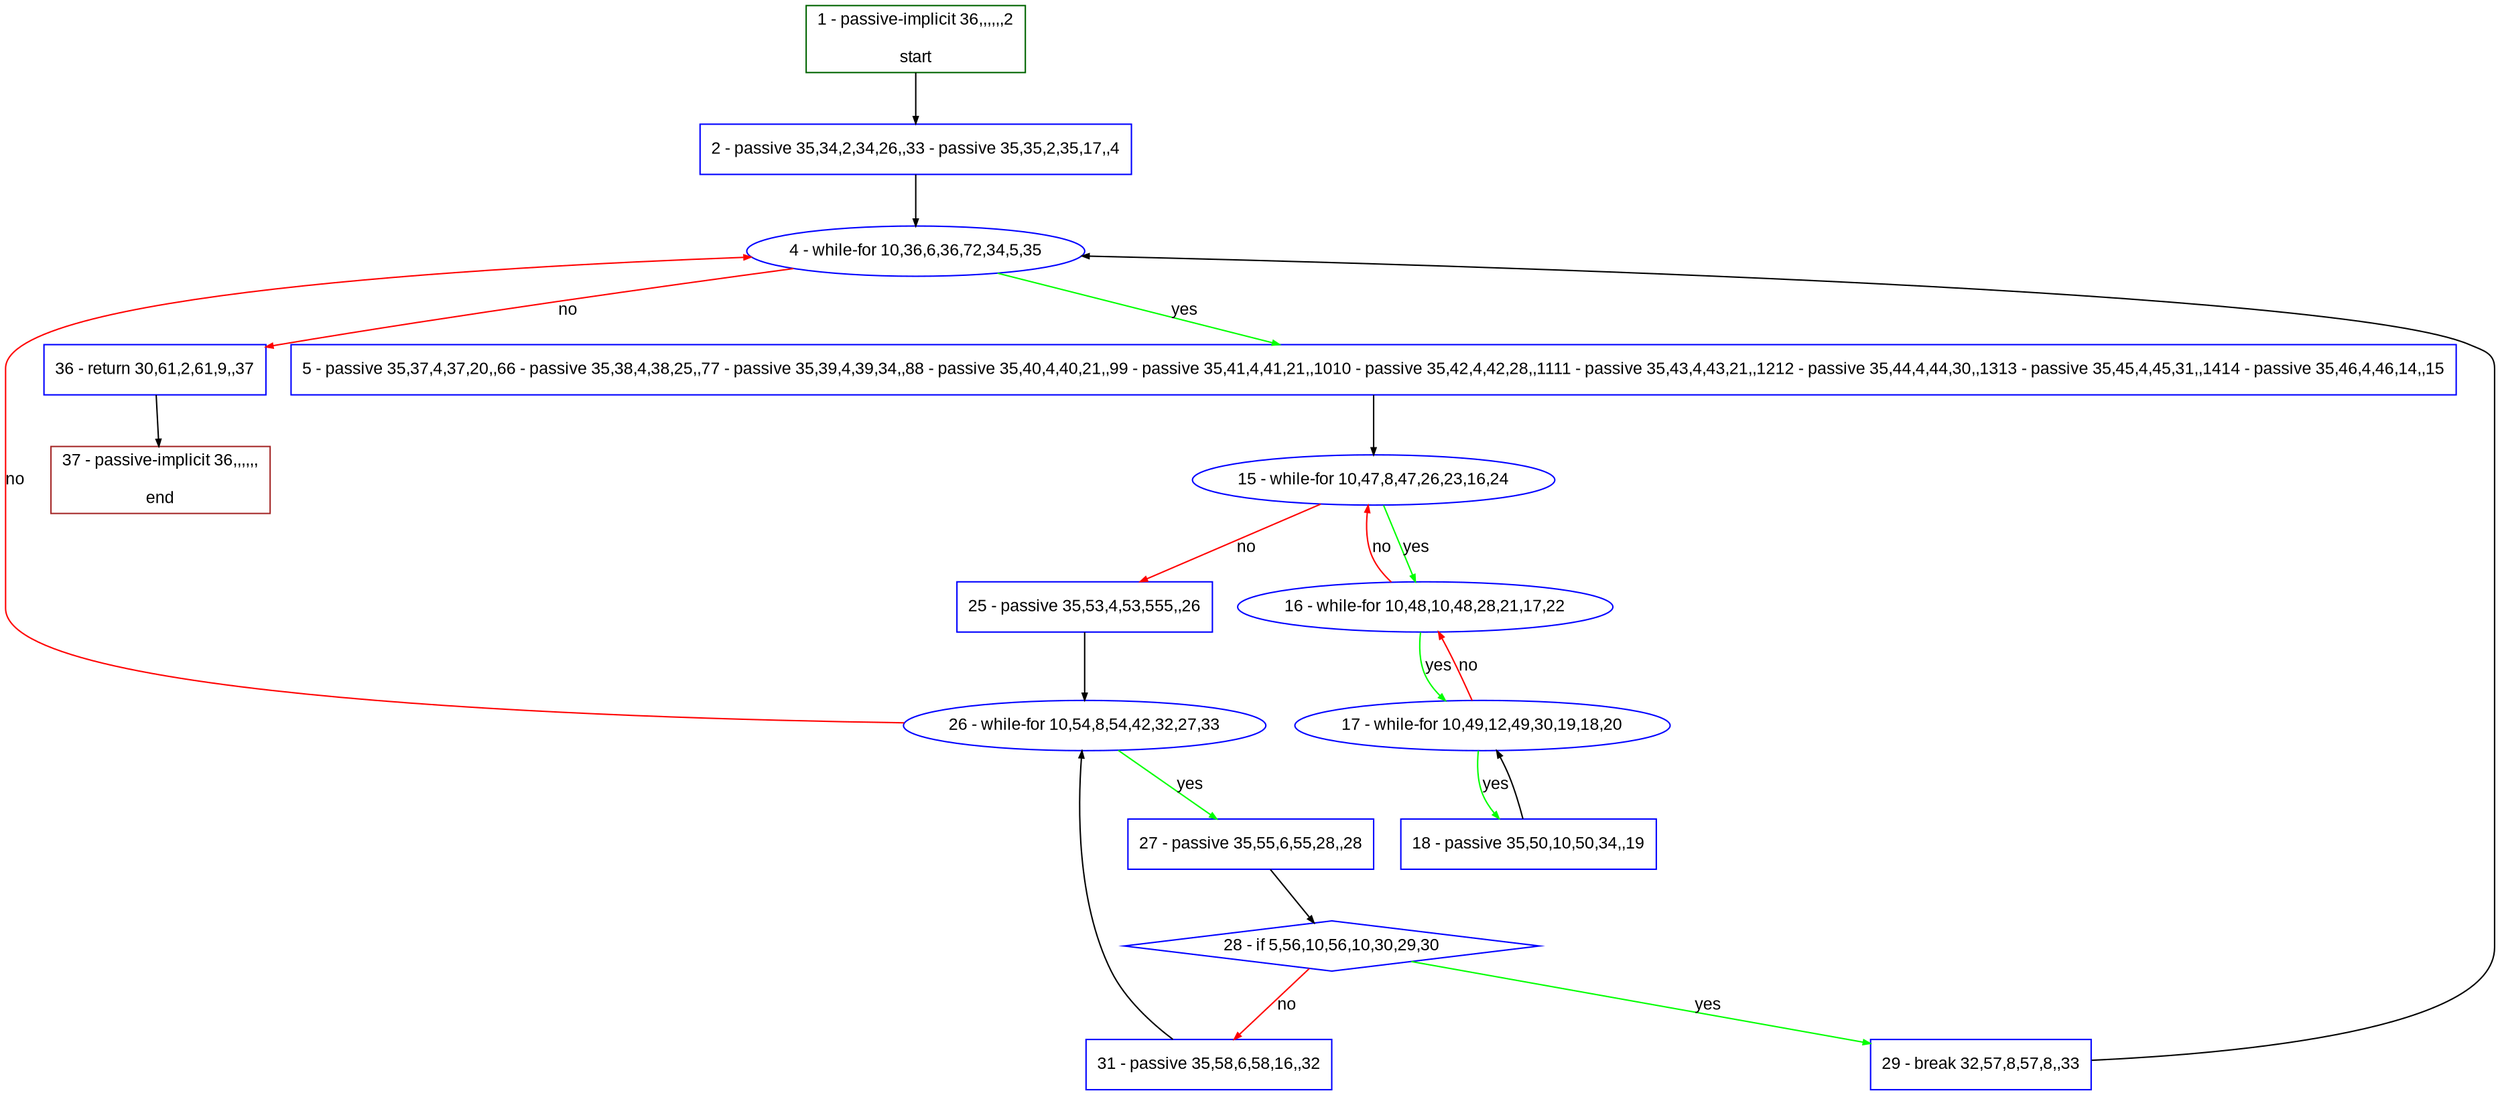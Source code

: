 digraph "" {
  graph [pack="true", label="", fontsize="12", packmode="clust", fontname="Arial", fillcolor="#FFFFCC", bgcolor="white", style="rounded,filled", compound="true"];
  node [node_initialized="no", label="", color="grey", fontsize="12", fillcolor="white", fontname="Arial", style="filled", shape="rectangle", compound="true", fixedsize="false"];
  edge [fontcolor="black", arrowhead="normal", arrowtail="none", arrowsize="0.5", ltail="", label="", color="black", fontsize="12", lhead="", fontname="Arial", dir="forward", compound="true"];
  __N1 [label="2 - passive 35,34,2,34,26,,33 - passive 35,35,2,35,17,,4", color="#0000ff", fillcolor="#ffffff", style="filled", shape="box"];
  __N2 [label="1 - passive-implicit 36,,,,,,2\n\nstart", color="#006400", fillcolor="#ffffff", style="filled", shape="box"];
  __N3 [label="4 - while-for 10,36,6,36,72,34,5,35", color="#0000ff", fillcolor="#ffffff", style="filled", shape="oval"];
  __N4 [label="5 - passive 35,37,4,37,20,,66 - passive 35,38,4,38,25,,77 - passive 35,39,4,39,34,,88 - passive 35,40,4,40,21,,99 - passive 35,41,4,41,21,,1010 - passive 35,42,4,42,28,,1111 - passive 35,43,4,43,21,,1212 - passive 35,44,4,44,30,,1313 - passive 35,45,4,45,31,,1414 - passive 35,46,4,46,14,,15", color="#0000ff", fillcolor="#ffffff", style="filled", shape="box"];
  __N5 [label="36 - return 30,61,2,61,9,,37", color="#0000ff", fillcolor="#ffffff", style="filled", shape="box"];
  __N6 [label="15 - while-for 10,47,8,47,26,23,16,24", color="#0000ff", fillcolor="#ffffff", style="filled", shape="oval"];
  __N7 [label="16 - while-for 10,48,10,48,28,21,17,22", color="#0000ff", fillcolor="#ffffff", style="filled", shape="oval"];
  __N8 [label="25 - passive 35,53,4,53,555,,26", color="#0000ff", fillcolor="#ffffff", style="filled", shape="box"];
  __N9 [label="17 - while-for 10,49,12,49,30,19,18,20", color="#0000ff", fillcolor="#ffffff", style="filled", shape="oval"];
  __N10 [label="18 - passive 35,50,10,50,34,,19", color="#0000ff", fillcolor="#ffffff", style="filled", shape="box"];
  __N11 [label="26 - while-for 10,54,8,54,42,32,27,33", color="#0000ff", fillcolor="#ffffff", style="filled", shape="oval"];
  __N12 [label="27 - passive 35,55,6,55,28,,28", color="#0000ff", fillcolor="#ffffff", style="filled", shape="box"];
  __N13 [label="28 - if 5,56,10,56,10,30,29,30", color="#0000ff", fillcolor="#ffffff", style="filled", shape="diamond"];
  __N14 [label="29 - break 32,57,8,57,8,,33", color="#0000ff", fillcolor="#ffffff", style="filled", shape="box"];
  __N15 [label="31 - passive 35,58,6,58,16,,32", color="#0000ff", fillcolor="#ffffff", style="filled", shape="box"];
  __N16 [label="37 - passive-implicit 36,,,,,,\n\nend", color="#a52a2a", fillcolor="#ffffff", style="filled", shape="box"];
  __N2 -> __N1 [arrowhead="normal", arrowtail="none", color="#000000", label="", dir="forward"];
  __N1 -> __N3 [arrowhead="normal", arrowtail="none", color="#000000", label="", dir="forward"];
  __N3 -> __N4 [arrowhead="normal", arrowtail="none", color="#00ff00", label="yes", dir="forward"];
  __N3 -> __N5 [arrowhead="normal", arrowtail="none", color="#ff0000", label="no", dir="forward"];
  __N4 -> __N6 [arrowhead="normal", arrowtail="none", color="#000000", label="", dir="forward"];
  __N6 -> __N7 [arrowhead="normal", arrowtail="none", color="#00ff00", label="yes", dir="forward"];
  __N7 -> __N6 [arrowhead="normal", arrowtail="none", color="#ff0000", label="no", dir="forward"];
  __N6 -> __N8 [arrowhead="normal", arrowtail="none", color="#ff0000", label="no", dir="forward"];
  __N7 -> __N9 [arrowhead="normal", arrowtail="none", color="#00ff00", label="yes", dir="forward"];
  __N9 -> __N7 [arrowhead="normal", arrowtail="none", color="#ff0000", label="no", dir="forward"];
  __N9 -> __N10 [arrowhead="normal", arrowtail="none", color="#00ff00", label="yes", dir="forward"];
  __N10 -> __N9 [arrowhead="normal", arrowtail="none", color="#000000", label="", dir="forward"];
  __N8 -> __N11 [arrowhead="normal", arrowtail="none", color="#000000", label="", dir="forward"];
  __N11 -> __N3 [arrowhead="normal", arrowtail="none", color="#ff0000", label="no", dir="forward"];
  __N11 -> __N12 [arrowhead="normal", arrowtail="none", color="#00ff00", label="yes", dir="forward"];
  __N12 -> __N13 [arrowhead="normal", arrowtail="none", color="#000000", label="", dir="forward"];
  __N13 -> __N14 [arrowhead="normal", arrowtail="none", color="#00ff00", label="yes", dir="forward"];
  __N13 -> __N15 [arrowhead="normal", arrowtail="none", color="#ff0000", label="no", dir="forward"];
  __N14 -> __N3 [arrowhead="normal", arrowtail="none", color="#000000", label="", dir="forward"];
  __N15 -> __N11 [arrowhead="normal", arrowtail="none", color="#000000", label="", dir="forward"];
  __N5 -> __N16 [arrowhead="normal", arrowtail="none", color="#000000", label="", dir="forward"];
}
